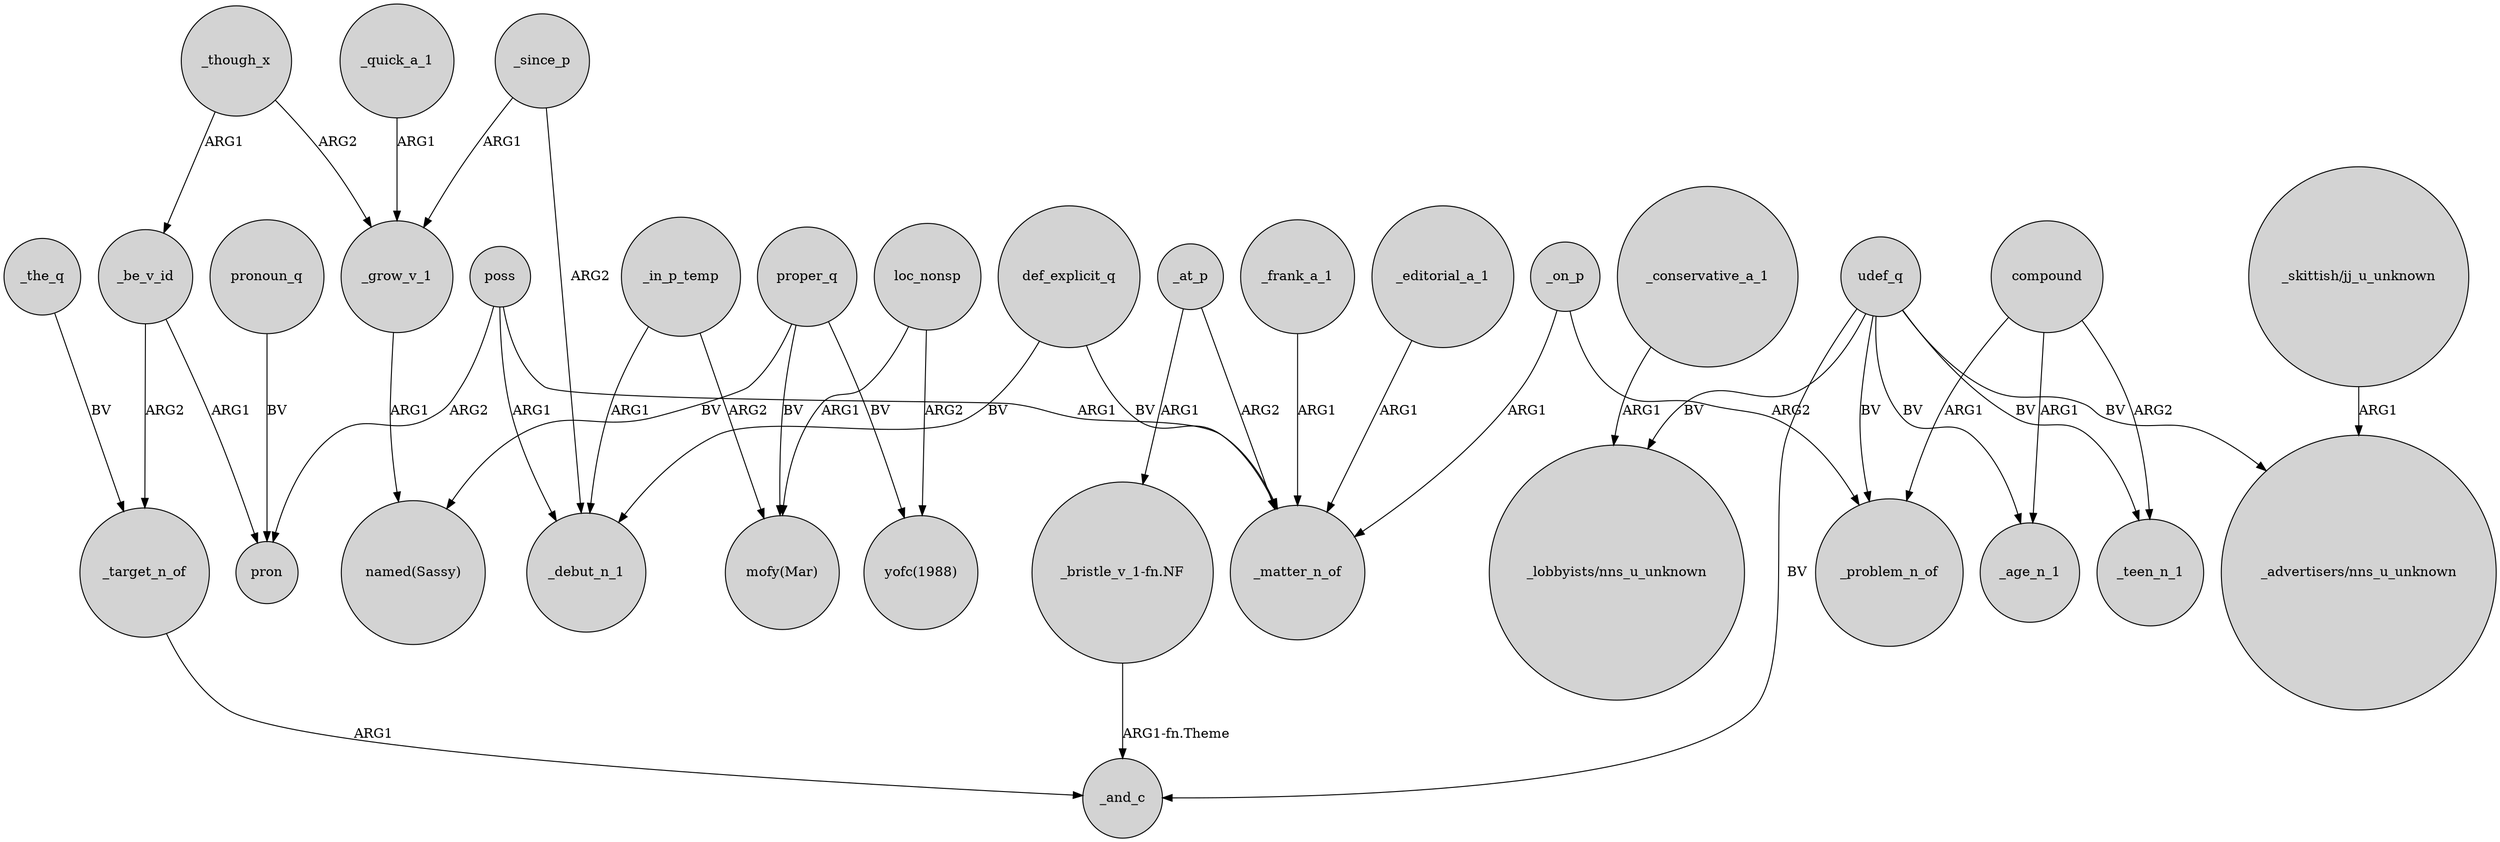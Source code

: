 digraph {
	node [shape=circle style=filled]
	_conservative_a_1 -> "_lobbyists/nns_u_unknown" [label=ARG1]
	poss -> _debut_n_1 [label=ARG1]
	_though_x -> _grow_v_1 [label=ARG2]
	_target_n_of -> _and_c [label=ARG1]
	poss -> pron [label=ARG2]
	loc_nonsp -> "mofy(Mar)" [label=ARG1]
	_on_p -> _problem_n_of [label=ARG2]
	_in_p_temp -> "mofy(Mar)" [label=ARG2]
	_since_p -> _grow_v_1 [label=ARG1]
	_at_p -> _matter_n_of [label=ARG2]
	udef_q -> _teen_n_1 [label=BV]
	udef_q -> _problem_n_of [label=BV]
	_the_q -> _target_n_of [label=BV]
	"_bristle_v_1-fn.NF" -> _and_c [label="ARG1-fn.Theme"]
	_be_v_id -> pron [label=ARG1]
	_though_x -> _be_v_id [label=ARG1]
	compound -> _age_n_1 [label=ARG1]
	_frank_a_1 -> _matter_n_of [label=ARG1]
	pronoun_q -> pron [label=BV]
	compound -> _problem_n_of [label=ARG1]
	_editorial_a_1 -> _matter_n_of [label=ARG1]
	compound -> _teen_n_1 [label=ARG2]
	proper_q -> "yofc(1988)" [label=BV]
	udef_q -> "_advertisers/nns_u_unknown" [label=BV]
	_on_p -> _matter_n_of [label=ARG1]
	"_skittish/jj_u_unknown" -> "_advertisers/nns_u_unknown" [label=ARG1]
	def_explicit_q -> _matter_n_of [label=BV]
	udef_q -> _age_n_1 [label=BV]
	proper_q -> "mofy(Mar)" [label=BV]
	proper_q -> "named(Sassy)" [label=BV]
	udef_q -> "_lobbyists/nns_u_unknown" [label=BV]
	_quick_a_1 -> _grow_v_1 [label=ARG1]
	_at_p -> "_bristle_v_1-fn.NF" [label=ARG1]
	_grow_v_1 -> "named(Sassy)" [label=ARG1]
	def_explicit_q -> _debut_n_1 [label=BV]
	_in_p_temp -> _debut_n_1 [label=ARG1]
	udef_q -> _and_c [label=BV]
	_since_p -> _debut_n_1 [label=ARG2]
	poss -> _matter_n_of [label=ARG1]
	_be_v_id -> _target_n_of [label=ARG2]
	loc_nonsp -> "yofc(1988)" [label=ARG2]
}
